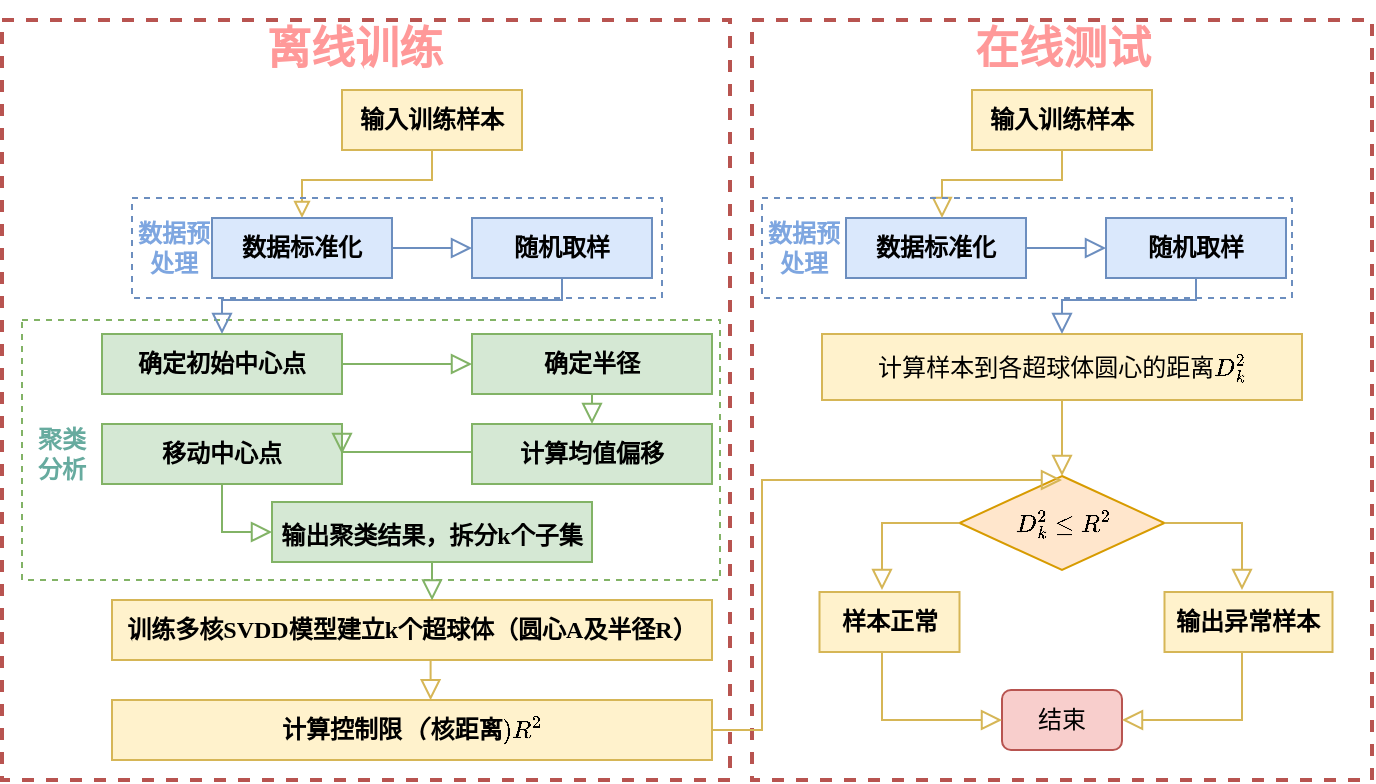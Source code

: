 <mxfile version="21.0.2" type="github">
  <diagram id="C5RBs43oDa-KdzZeNtuy" name="Page-1">
    <mxGraphModel dx="811" dy="509" grid="1" gridSize="10" guides="1" tooltips="1" connect="1" arrows="1" fold="1" page="1" pageScale="1" pageWidth="827" pageHeight="1169" math="1" shadow="0">
      <root>
        <mxCell id="WIyWlLk6GJQsqaUBKTNV-0" />
        <mxCell id="WIyWlLk6GJQsqaUBKTNV-1" parent="WIyWlLk6GJQsqaUBKTNV-0" />
        <mxCell id="QDwFRIU--g0toRV6Prhw-50" value="" style="rounded=0;whiteSpace=wrap;html=1;fontFamily=宋体;fillColor=none;strokeColor=#82b366;dashed=1;strokeWidth=1;" parent="WIyWlLk6GJQsqaUBKTNV-1" vertex="1">
          <mxGeometry x="440" y="200" width="349" height="130" as="geometry" />
        </mxCell>
        <mxCell id="QDwFRIU--g0toRV6Prhw-54" value="" style="rounded=0;whiteSpace=wrap;html=1;fontFamily=宋体;fillColor=none;strokeColor=#b85450;dashed=1;strokeWidth=2;" parent="WIyWlLk6GJQsqaUBKTNV-1" vertex="1">
          <mxGeometry x="430" y="50" width="364" height="380" as="geometry" />
        </mxCell>
        <mxCell id="QDwFRIU--g0toRV6Prhw-57" value="" style="rounded=0;whiteSpace=wrap;html=1;fontFamily=宋体;fillColor=none;strokeColor=#b85450;dashed=1;strokeWidth=2;" parent="WIyWlLk6GJQsqaUBKTNV-1" vertex="1">
          <mxGeometry x="805" y="50" width="310" height="380" as="geometry" />
        </mxCell>
        <mxCell id="QDwFRIU--g0toRV6Prhw-1" value="&lt;font style=&quot;vertical-align: inherit;&quot;&gt;&lt;font style=&quot;vertical-align: inherit;&quot;&gt;输入训练样本&lt;/font&gt;&lt;/font&gt;" style="rounded=0;whiteSpace=wrap;html=1;fontFamily=宋体;fontStyle=1;fillColor=#fff2cc;strokeColor=#d6b656;" parent="WIyWlLk6GJQsqaUBKTNV-1" vertex="1">
          <mxGeometry x="600" y="85" width="90" height="30" as="geometry" />
        </mxCell>
        <mxCell id="QDwFRIU--g0toRV6Prhw-2" value="" style="rounded=0;html=1;jettySize=auto;orthogonalLoop=1;fontSize=11;endArrow=block;endFill=0;strokeWidth=1;shadow=0;labelBackgroundColor=none;edgeStyle=orthogonalEdgeStyle;exitX=0.5;exitY=1;exitDx=0;exitDy=0;entryX=0.5;entryY=0;entryDx=0;entryDy=0;fontFamily=宋体;fontStyle=1;fillColor=#fff2cc;strokeColor=#d6b656;" parent="WIyWlLk6GJQsqaUBKTNV-1" source="QDwFRIU--g0toRV6Prhw-1" target="QDwFRIU--g0toRV6Prhw-5" edge="1">
          <mxGeometry relative="1" as="geometry">
            <mxPoint x="230" y="130" as="sourcePoint" />
            <mxPoint x="230" y="180" as="targetPoint" />
            <Array as="points">
              <mxPoint x="645" y="130" />
              <mxPoint x="580" y="130" />
            </Array>
          </mxGeometry>
        </mxCell>
        <mxCell id="QDwFRIU--g0toRV6Prhw-5" value="&lt;font style=&quot;vertical-align: inherit;&quot;&gt;&lt;font style=&quot;vertical-align: inherit;&quot;&gt;数据标准化&lt;/font&gt;&lt;/font&gt;" style="rounded=0;whiteSpace=wrap;html=1;fontFamily=宋体;fontStyle=1;fillColor=#dae8fc;strokeColor=#6c8ebf;" parent="WIyWlLk6GJQsqaUBKTNV-1" vertex="1">
          <mxGeometry x="535" y="149" width="90" height="30" as="geometry" />
        </mxCell>
        <mxCell id="QDwFRIU--g0toRV6Prhw-6" value="&lt;font style=&quot;vertical-align: inherit;&quot;&gt;&lt;font style=&quot;vertical-align: inherit;&quot;&gt;随机取样&lt;/font&gt;&lt;/font&gt;" style="rounded=0;whiteSpace=wrap;html=1;fontFamily=宋体;fontStyle=1;fillColor=#dae8fc;strokeColor=#6c8ebf;" parent="WIyWlLk6GJQsqaUBKTNV-1" vertex="1">
          <mxGeometry x="665" y="149" width="90" height="30" as="geometry" />
        </mxCell>
        <mxCell id="QDwFRIU--g0toRV6Prhw-9" value="" style="edgeStyle=orthogonalEdgeStyle;rounded=0;html=1;jettySize=auto;orthogonalLoop=1;fontSize=11;endArrow=block;endFill=0;endSize=8;strokeWidth=1;shadow=0;labelBackgroundColor=none;exitX=1;exitY=0.5;exitDx=0;exitDy=0;entryX=0;entryY=0.5;entryDx=0;entryDy=0;fontFamily=宋体;fontStyle=1;fillColor=#dae8fc;strokeColor=#6c8ebf;" parent="WIyWlLk6GJQsqaUBKTNV-1" source="QDwFRIU--g0toRV6Prhw-5" target="QDwFRIU--g0toRV6Prhw-6" edge="1">
          <mxGeometry y="10" relative="1" as="geometry">
            <mxPoint as="offset" />
            <mxPoint x="175" y="220" as="sourcePoint" />
            <mxPoint x="225" y="220" as="targetPoint" />
            <Array as="points">
              <mxPoint x="650" y="164" />
              <mxPoint x="650" y="164" />
            </Array>
          </mxGeometry>
        </mxCell>
        <mxCell id="QDwFRIU--g0toRV6Prhw-10" value="&lt;font style=&quot;vertical-align: inherit;&quot;&gt;&lt;font style=&quot;vertical-align: inherit;&quot;&gt;确定初始中心点&lt;/font&gt;&lt;/font&gt;" style="rounded=0;whiteSpace=wrap;html=1;fontFamily=宋体;fontStyle=1;fillColor=#d5e8d4;strokeColor=#82b366;" parent="WIyWlLk6GJQsqaUBKTNV-1" vertex="1">
          <mxGeometry x="480" y="207" width="120" height="30" as="geometry" />
        </mxCell>
        <mxCell id="QDwFRIU--g0toRV6Prhw-11" value="&lt;font style=&quot;vertical-align: inherit;&quot;&gt;&lt;font style=&quot;vertical-align: inherit;&quot;&gt;确定半径&lt;/font&gt;&lt;/font&gt;" style="rounded=0;whiteSpace=wrap;html=1;fontFamily=宋体;fontStyle=1;fillColor=#d5e8d4;strokeColor=#82b366;" parent="WIyWlLk6GJQsqaUBKTNV-1" vertex="1">
          <mxGeometry x="665" y="207" width="120" height="30" as="geometry" />
        </mxCell>
        <mxCell id="QDwFRIU--g0toRV6Prhw-12" value="&lt;font style=&quot;vertical-align: inherit;&quot;&gt;&lt;font style=&quot;vertical-align: inherit;&quot;&gt;计算均值偏移&lt;/font&gt;&lt;/font&gt;" style="rounded=0;whiteSpace=wrap;html=1;fontFamily=宋体;fontStyle=1;fillColor=#d5e8d4;strokeColor=#82b366;" parent="WIyWlLk6GJQsqaUBKTNV-1" vertex="1">
          <mxGeometry x="665" y="252" width="120" height="30" as="geometry" />
        </mxCell>
        <mxCell id="QDwFRIU--g0toRV6Prhw-13" value="&lt;font style=&quot;vertical-align: inherit;&quot;&gt;&lt;font style=&quot;vertical-align: inherit;&quot;&gt;移动中心点&lt;/font&gt;&lt;/font&gt;" style="rounded=0;whiteSpace=wrap;html=1;fontFamily=宋体;fontStyle=1;fillColor=#d5e8d4;strokeColor=#82b366;" parent="WIyWlLk6GJQsqaUBKTNV-1" vertex="1">
          <mxGeometry x="480" y="252" width="120" height="30" as="geometry" />
        </mxCell>
        <mxCell id="QDwFRIU--g0toRV6Prhw-14" value="&lt;font style=&quot;vertical-align: inherit;&quot;&gt;&lt;font style=&quot;vertical-align: inherit;&quot;&gt;输出聚类结果，&lt;/font&gt;&lt;/font&gt;拆分k个子集&lt;span style=&quot;font-size: medium; text-align: start;&quot;&gt;&lt;/span&gt;" style="rounded=0;whiteSpace=wrap;html=1;fontFamily=宋体;fontStyle=1;fillColor=#d5e8d4;strokeColor=#82b366;" parent="WIyWlLk6GJQsqaUBKTNV-1" vertex="1">
          <mxGeometry x="565" y="291" width="160" height="30" as="geometry" />
        </mxCell>
        <mxCell id="QDwFRIU--g0toRV6Prhw-15" value="" style="rounded=0;html=1;jettySize=auto;orthogonalLoop=1;fontSize=11;endArrow=block;endFill=0;endSize=8;strokeWidth=1;shadow=0;labelBackgroundColor=none;edgeStyle=orthogonalEdgeStyle;exitX=0.5;exitY=1;exitDx=0;exitDy=0;entryX=0.5;entryY=0;entryDx=0;entryDy=0;fontFamily=宋体;fontStyle=1;fillColor=#dae8fc;strokeColor=#6c8ebf;" parent="WIyWlLk6GJQsqaUBKTNV-1" source="QDwFRIU--g0toRV6Prhw-6" target="QDwFRIU--g0toRV6Prhw-10" edge="1">
          <mxGeometry relative="1" as="geometry">
            <mxPoint x="710" y="185" as="sourcePoint" />
            <mxPoint x="590" y="165" as="targetPoint" />
            <Array as="points">
              <mxPoint x="710" y="190" />
              <mxPoint x="540" y="190" />
            </Array>
          </mxGeometry>
        </mxCell>
        <mxCell id="QDwFRIU--g0toRV6Prhw-16" value="" style="edgeStyle=orthogonalEdgeStyle;rounded=0;html=1;jettySize=auto;orthogonalLoop=1;fontSize=11;endArrow=block;endFill=0;endSize=8;strokeWidth=1;shadow=0;labelBackgroundColor=none;exitX=1;exitY=0.5;exitDx=0;exitDy=0;entryX=0;entryY=0.5;entryDx=0;entryDy=0;fontFamily=宋体;fontStyle=1;fillColor=#d5e8d4;strokeColor=#82b366;" parent="WIyWlLk6GJQsqaUBKTNV-1" source="QDwFRIU--g0toRV6Prhw-10" target="QDwFRIU--g0toRV6Prhw-11" edge="1">
          <mxGeometry y="10" relative="1" as="geometry">
            <mxPoint as="offset" />
            <mxPoint x="635" y="180" as="sourcePoint" />
            <mxPoint x="675" y="180" as="targetPoint" />
            <Array as="points">
              <mxPoint x="630" y="222" />
              <mxPoint x="630" y="222" />
            </Array>
          </mxGeometry>
        </mxCell>
        <mxCell id="QDwFRIU--g0toRV6Prhw-17" value="" style="edgeStyle=orthogonalEdgeStyle;rounded=0;html=1;jettySize=auto;orthogonalLoop=1;fontSize=11;endArrow=block;endFill=0;endSize=8;strokeWidth=1;shadow=0;labelBackgroundColor=none;exitX=0.5;exitY=1;exitDx=0;exitDy=0;entryX=0.5;entryY=0;entryDx=0;entryDy=0;fontFamily=宋体;fontStyle=1;fillColor=#d5e8d4;strokeColor=#82b366;" parent="WIyWlLk6GJQsqaUBKTNV-1" source="QDwFRIU--g0toRV6Prhw-11" target="QDwFRIU--g0toRV6Prhw-12" edge="1">
          <mxGeometry y="10" relative="1" as="geometry">
            <mxPoint as="offset" />
            <mxPoint x="610" y="232" as="sourcePoint" />
            <mxPoint x="675" y="232" as="targetPoint" />
            <Array as="points" />
          </mxGeometry>
        </mxCell>
        <mxCell id="QDwFRIU--g0toRV6Prhw-19" value="" style="edgeStyle=orthogonalEdgeStyle;rounded=0;html=1;jettySize=auto;orthogonalLoop=1;fontSize=11;endArrow=block;endFill=0;endSize=8;strokeWidth=1;shadow=0;labelBackgroundColor=none;exitX=0;exitY=0.5;exitDx=0;exitDy=0;entryX=1;entryY=0.5;entryDx=0;entryDy=0;fontFamily=宋体;fontStyle=1;fillColor=#d5e8d4;strokeColor=#82b366;" parent="WIyWlLk6GJQsqaUBKTNV-1" source="QDwFRIU--g0toRV6Prhw-12" target="QDwFRIU--g0toRV6Prhw-13" edge="1">
          <mxGeometry y="10" relative="1" as="geometry">
            <mxPoint as="offset" />
            <mxPoint x="610" y="232" as="sourcePoint" />
            <mxPoint x="675" y="232" as="targetPoint" />
            <Array as="points">
              <mxPoint x="665" y="266" />
              <mxPoint x="600" y="266" />
            </Array>
          </mxGeometry>
        </mxCell>
        <mxCell id="QDwFRIU--g0toRV6Prhw-20" value="" style="edgeStyle=orthogonalEdgeStyle;rounded=0;html=1;jettySize=auto;orthogonalLoop=1;fontSize=11;endArrow=block;endFill=0;endSize=8;strokeWidth=1;shadow=0;labelBackgroundColor=none;entryX=0;entryY=0.5;entryDx=0;entryDy=0;exitX=0.5;exitY=1;exitDx=0;exitDy=0;fontFamily=宋体;fontStyle=1;fillColor=#d5e8d4;strokeColor=#82b366;" parent="WIyWlLk6GJQsqaUBKTNV-1" source="QDwFRIU--g0toRV6Prhw-13" target="QDwFRIU--g0toRV6Prhw-14" edge="1">
          <mxGeometry y="10" relative="1" as="geometry">
            <mxPoint as="offset" />
            <mxPoint x="540" y="290" as="sourcePoint" />
            <mxPoint x="565" y="301" as="targetPoint" />
            <Array as="points">
              <mxPoint x="540" y="306" />
            </Array>
          </mxGeometry>
        </mxCell>
        <mxCell id="QDwFRIU--g0toRV6Prhw-21" value="训练多核SVDD模型建立k个超球体（圆心A及半径R）" style="rounded=0;whiteSpace=wrap;html=1;fontFamily=宋体;fontStyle=1;fillColor=#fff2cc;strokeColor=#d6b656;" parent="WIyWlLk6GJQsqaUBKTNV-1" vertex="1">
          <mxGeometry x="485" y="340" width="300" height="30" as="geometry" />
        </mxCell>
        <mxCell id="QDwFRIU--g0toRV6Prhw-24" value="&lt;font style=&quot;vertical-align: inherit;&quot;&gt;&lt;font style=&quot;vertical-align: inherit;&quot;&gt;输入训练样本&lt;/font&gt;&lt;/font&gt;" style="rounded=0;whiteSpace=wrap;html=1;fontFamily=宋体;fontStyle=1;fillColor=#fff2cc;strokeColor=#d6b656;" parent="WIyWlLk6GJQsqaUBKTNV-1" vertex="1">
          <mxGeometry x="915" y="85" width="90" height="30" as="geometry" />
        </mxCell>
        <mxCell id="QDwFRIU--g0toRV6Prhw-25" value="&lt;font style=&quot;vertical-align: inherit;&quot;&gt;&lt;font style=&quot;vertical-align: inherit;&quot;&gt;数据标准化&lt;/font&gt;&lt;/font&gt;" style="rounded=0;whiteSpace=wrap;html=1;fontFamily=宋体;fontStyle=1;fillColor=#dae8fc;strokeColor=#6c8ebf;" parent="WIyWlLk6GJQsqaUBKTNV-1" vertex="1">
          <mxGeometry x="852" y="149" width="90" height="30" as="geometry" />
        </mxCell>
        <mxCell id="QDwFRIU--g0toRV6Prhw-26" value="&lt;font style=&quot;vertical-align: inherit;&quot;&gt;&lt;font style=&quot;vertical-align: inherit;&quot;&gt;随机取样&lt;/font&gt;&lt;/font&gt;" style="rounded=0;whiteSpace=wrap;html=1;fontFamily=宋体;fontStyle=1;fillColor=#dae8fc;strokeColor=#6c8ebf;" parent="WIyWlLk6GJQsqaUBKTNV-1" vertex="1">
          <mxGeometry x="982" y="149" width="90" height="30" as="geometry" />
        </mxCell>
        <mxCell id="QDwFRIU--g0toRV6Prhw-27" value="" style="edgeStyle=orthogonalEdgeStyle;rounded=0;html=1;jettySize=auto;orthogonalLoop=1;fontSize=11;endArrow=block;endFill=0;endSize=8;strokeWidth=1;shadow=0;labelBackgroundColor=none;exitX=1;exitY=0.5;exitDx=0;exitDy=0;entryX=0;entryY=0.5;entryDx=0;entryDy=0;fontFamily=宋体;fontStyle=1;fillColor=#dae8fc;strokeColor=#6c8ebf;" parent="WIyWlLk6GJQsqaUBKTNV-1" source="QDwFRIU--g0toRV6Prhw-25" target="QDwFRIU--g0toRV6Prhw-26" edge="1">
          <mxGeometry y="10" relative="1" as="geometry">
            <mxPoint as="offset" />
            <mxPoint x="492" y="220" as="sourcePoint" />
            <mxPoint x="542" y="220" as="targetPoint" />
            <Array as="points">
              <mxPoint x="967" y="164" />
              <mxPoint x="967" y="164" />
            </Array>
          </mxGeometry>
        </mxCell>
        <mxCell id="QDwFRIU--g0toRV6Prhw-28" value="$$计算样本到各超球体圆心的距离D_{k}^{2}$$" style="rounded=0;whiteSpace=wrap;html=1;fontFamily=宋体;fontStyle=0;fillColor=#fff2cc;strokeColor=#d6b656;" parent="WIyWlLk6GJQsqaUBKTNV-1" vertex="1">
          <mxGeometry x="840" y="207" width="240" height="33" as="geometry" />
        </mxCell>
        <mxCell id="QDwFRIU--g0toRV6Prhw-29" value="$$D_{k}^{2} \le R^{2}$$" style="rhombus;whiteSpace=wrap;html=1;fontFamily=宋体;fontStyle=1;fillColor=#ffe6cc;strokeColor=#d79b00;" parent="WIyWlLk6GJQsqaUBKTNV-1" vertex="1">
          <mxGeometry x="908.75" y="278" width="102.5" height="47" as="geometry" />
        </mxCell>
        <mxCell id="QDwFRIU--g0toRV6Prhw-30" value="" style="edgeStyle=orthogonalEdgeStyle;rounded=0;html=1;jettySize=auto;orthogonalLoop=1;fontSize=11;endArrow=block;endFill=0;endSize=8;strokeWidth=1;shadow=0;labelBackgroundColor=none;exitX=0.5;exitY=1;exitDx=0;exitDy=0;entryX=0.535;entryY=0.008;entryDx=0;entryDy=0;fontFamily=宋体;fontStyle=1;entryPerimeter=0;fillColor=#d5e8d4;strokeColor=#82b366;" parent="WIyWlLk6GJQsqaUBKTNV-1" source="QDwFRIU--g0toRV6Prhw-14" target="QDwFRIU--g0toRV6Prhw-21" edge="1">
          <mxGeometry y="10" relative="1" as="geometry">
            <mxPoint as="offset" />
            <mxPoint x="675" y="277" as="sourcePoint" />
            <mxPoint x="610" y="277" as="targetPoint" />
            <Array as="points">
              <mxPoint x="645" y="340" />
            </Array>
          </mxGeometry>
        </mxCell>
        <mxCell id="QDwFRIU--g0toRV6Prhw-31" value="" style="edgeStyle=orthogonalEdgeStyle;rounded=0;html=1;jettySize=auto;orthogonalLoop=1;fontSize=11;endArrow=block;endFill=0;endSize=8;strokeWidth=1;shadow=0;labelBackgroundColor=none;entryX=0.531;entryY=0.004;entryDx=0;entryDy=0;fontFamily=宋体;fontStyle=1;entryPerimeter=0;fillColor=#fff2cc;strokeColor=#d6b656;" parent="WIyWlLk6GJQsqaUBKTNV-1" edge="1">
          <mxGeometry y="10" relative="1" as="geometry">
            <mxPoint as="offset" />
            <mxPoint x="650" y="370" as="sourcePoint" />
            <mxPoint x="644.3" y="390.12" as="targetPoint" />
            <Array as="points">
              <mxPoint x="644" y="370" />
            </Array>
          </mxGeometry>
        </mxCell>
        <mxCell id="QDwFRIU--g0toRV6Prhw-32" value="" style="edgeStyle=orthogonalEdgeStyle;rounded=0;html=1;jettySize=auto;orthogonalLoop=1;fontSize=11;endArrow=block;endFill=0;endSize=8;strokeWidth=1;shadow=0;labelBackgroundColor=none;fontFamily=宋体;fontStyle=1;exitX=1;exitY=0.5;exitDx=0;exitDy=0;fillColor=#fff2cc;strokeColor=#d6b656;" parent="WIyWlLk6GJQsqaUBKTNV-1" edge="1">
          <mxGeometry y="10" relative="1" as="geometry">
            <mxPoint as="offset" />
            <mxPoint x="785" y="405" as="sourcePoint" />
            <mxPoint x="960" y="280" as="targetPoint" />
            <Array as="points">
              <mxPoint x="810" y="405" />
              <mxPoint x="810" y="280" />
            </Array>
          </mxGeometry>
        </mxCell>
        <mxCell id="QDwFRIU--g0toRV6Prhw-33" value="" style="rounded=0;html=1;jettySize=auto;orthogonalLoop=1;fontSize=11;endArrow=block;endFill=0;endSize=8;strokeWidth=1;shadow=0;labelBackgroundColor=none;edgeStyle=orthogonalEdgeStyle;exitX=0.5;exitY=1;exitDx=0;exitDy=0;entryX=0.5;entryY=0;entryDx=0;entryDy=0;fontFamily=宋体;fontStyle=1;fillColor=#dae8fc;strokeColor=#6c8ebf;" parent="WIyWlLk6GJQsqaUBKTNV-1" source="QDwFRIU--g0toRV6Prhw-26" target="QDwFRIU--g0toRV6Prhw-28" edge="1">
          <mxGeometry relative="1" as="geometry">
            <mxPoint x="1032.5" y="179" as="sourcePoint" />
            <mxPoint x="862.5" y="207" as="targetPoint" />
            <Array as="points">
              <mxPoint x="1027" y="190" />
              <mxPoint x="960" y="190" />
            </Array>
          </mxGeometry>
        </mxCell>
        <mxCell id="QDwFRIU--g0toRV6Prhw-34" value="" style="rounded=0;html=1;jettySize=auto;orthogonalLoop=1;fontSize=11;endArrow=block;endFill=0;endSize=8;strokeWidth=1;shadow=0;labelBackgroundColor=none;edgeStyle=orthogonalEdgeStyle;exitX=0.5;exitY=1;exitDx=0;exitDy=0;entryX=0.5;entryY=0;entryDx=0;entryDy=0;fontFamily=宋体;fontStyle=1;fillColor=#fff2cc;strokeColor=#d6b656;" parent="WIyWlLk6GJQsqaUBKTNV-1" edge="1">
          <mxGeometry relative="1" as="geometry">
            <mxPoint x="965" y="115" as="sourcePoint" />
            <mxPoint x="900" y="149" as="targetPoint" />
            <Array as="points">
              <mxPoint x="960" y="115" />
              <mxPoint x="960" y="130" />
              <mxPoint x="900" y="130" />
            </Array>
          </mxGeometry>
        </mxCell>
        <mxCell id="QDwFRIU--g0toRV6Prhw-35" value="" style="edgeStyle=orthogonalEdgeStyle;rounded=0;html=1;jettySize=auto;orthogonalLoop=1;fontSize=11;endArrow=block;endFill=0;endSize=8;strokeWidth=1;shadow=0;labelBackgroundColor=none;exitX=0.5;exitY=1;exitDx=0;exitDy=0;entryX=0.5;entryY=0;entryDx=0;entryDy=0;fontFamily=宋体;fontStyle=1;fillColor=#fff2cc;strokeColor=#d6b656;" parent="WIyWlLk6GJQsqaUBKTNV-1" source="QDwFRIU--g0toRV6Prhw-28" target="QDwFRIU--g0toRV6Prhw-29" edge="1">
          <mxGeometry y="10" relative="1" as="geometry">
            <mxPoint as="offset" />
            <mxPoint x="665" y="331" as="sourcePoint" />
            <mxPoint x="666" y="350" as="targetPoint" />
            <Array as="points">
              <mxPoint x="960" y="250" />
              <mxPoint x="960" y="250" />
            </Array>
          </mxGeometry>
        </mxCell>
        <mxCell id="QDwFRIU--g0toRV6Prhw-36" value="结束" style="rounded=1;whiteSpace=wrap;html=1;fontFamily=宋体;fillColor=#f8cecc;strokeColor=#b85450;" parent="WIyWlLk6GJQsqaUBKTNV-1" vertex="1">
          <mxGeometry x="930" y="385" width="60" height="30" as="geometry" />
        </mxCell>
        <mxCell id="QDwFRIU--g0toRV6Prhw-38" value="&lt;font style=&quot;vertical-align: inherit;&quot;&gt;&lt;font style=&quot;vertical-align: inherit;&quot;&gt;样本正常&lt;/font&gt;&lt;/font&gt;" style="rounded=0;whiteSpace=wrap;html=1;fontFamily=宋体;fontStyle=1;fillColor=#fff2cc;strokeColor=#d6b656;" parent="WIyWlLk6GJQsqaUBKTNV-1" vertex="1">
          <mxGeometry x="838.75" y="336" width="70" height="30" as="geometry" />
        </mxCell>
        <mxCell id="QDwFRIU--g0toRV6Prhw-40" value="" style="edgeStyle=orthogonalEdgeStyle;rounded=0;html=1;jettySize=auto;orthogonalLoop=1;fontSize=11;endArrow=block;endFill=0;endSize=8;strokeWidth=1;shadow=0;labelBackgroundColor=none;exitX=0;exitY=0.5;exitDx=0;exitDy=0;fontFamily=宋体;fontStyle=1;fillColor=#fff2cc;strokeColor=#d6b656;" parent="WIyWlLk6GJQsqaUBKTNV-1" source="QDwFRIU--g0toRV6Prhw-29" edge="1">
          <mxGeometry y="10" relative="1" as="geometry">
            <mxPoint as="offset" />
            <mxPoint x="970" y="265" as="sourcePoint" />
            <mxPoint x="870" y="335" as="targetPoint" />
            <Array as="points">
              <mxPoint x="870" y="301" />
            </Array>
          </mxGeometry>
        </mxCell>
        <mxCell id="QDwFRIU--g0toRV6Prhw-41" value="" style="edgeStyle=orthogonalEdgeStyle;rounded=0;html=1;jettySize=auto;orthogonalLoop=1;fontSize=11;endArrow=block;endFill=0;endSize=8;strokeWidth=1;shadow=0;labelBackgroundColor=none;exitX=0.5;exitY=1;exitDx=0;exitDy=0;fontFamily=宋体;fontStyle=1;fillColor=#fff2cc;strokeColor=#d6b656;" parent="WIyWlLk6GJQsqaUBKTNV-1" source="QDwFRIU--g0toRV6Prhw-38" target="QDwFRIU--g0toRV6Prhw-36" edge="1">
          <mxGeometry y="10" relative="1" as="geometry">
            <mxPoint as="offset" />
            <mxPoint x="919" y="312" as="sourcePoint" />
            <mxPoint x="880" y="345" as="targetPoint" />
            <Array as="points">
              <mxPoint x="870" y="366" />
              <mxPoint x="870" y="400" />
            </Array>
          </mxGeometry>
        </mxCell>
        <mxCell id="QDwFRIU--g0toRV6Prhw-42" value="&lt;font style=&quot;vertical-align: inherit;&quot;&gt;&lt;font style=&quot;vertical-align: inherit;&quot;&gt;输出异常样本&lt;/font&gt;&lt;/font&gt;" style="rounded=0;whiteSpace=wrap;html=1;fontFamily=宋体;fontStyle=1;fillColor=#fff2cc;strokeColor=#d6b656;" parent="WIyWlLk6GJQsqaUBKTNV-1" vertex="1">
          <mxGeometry x="1011.25" y="336" width="84" height="30" as="geometry" />
        </mxCell>
        <mxCell id="QDwFRIU--g0toRV6Prhw-43" value="" style="edgeStyle=orthogonalEdgeStyle;rounded=0;html=1;jettySize=auto;orthogonalLoop=1;fontSize=11;endArrow=block;endFill=0;endSize=8;strokeWidth=1;shadow=0;labelBackgroundColor=none;exitX=1;exitY=0.5;exitDx=0;exitDy=0;fontFamily=宋体;fontStyle=1;fillColor=#fff2cc;strokeColor=#d6b656;" parent="WIyWlLk6GJQsqaUBKTNV-1" source="QDwFRIU--g0toRV6Prhw-29" edge="1">
          <mxGeometry y="10" relative="1" as="geometry">
            <mxPoint as="offset" />
            <mxPoint x="919" y="312" as="sourcePoint" />
            <mxPoint x="1050" y="335" as="targetPoint" />
            <Array as="points">
              <mxPoint x="1050" y="301" />
              <mxPoint x="1050" y="335" />
            </Array>
          </mxGeometry>
        </mxCell>
        <mxCell id="QDwFRIU--g0toRV6Prhw-45" value="" style="edgeStyle=orthogonalEdgeStyle;rounded=0;html=1;jettySize=auto;orthogonalLoop=1;fontSize=11;endArrow=block;endFill=0;endSize=8;strokeWidth=1;shadow=0;labelBackgroundColor=none;exitX=0.5;exitY=1;exitDx=0;exitDy=0;fontFamily=宋体;fontStyle=1;entryX=1;entryY=0.5;entryDx=0;entryDy=0;fillColor=#fff2cc;strokeColor=#d6b656;" parent="WIyWlLk6GJQsqaUBKTNV-1" source="QDwFRIU--g0toRV6Prhw-42" target="QDwFRIU--g0toRV6Prhw-36" edge="1">
          <mxGeometry y="10" relative="1" as="geometry">
            <mxPoint as="offset" />
            <mxPoint x="1021" y="312" as="sourcePoint" />
            <mxPoint x="1060" y="345" as="targetPoint" />
            <Array as="points">
              <mxPoint x="1050" y="366" />
              <mxPoint x="1050" y="400" />
            </Array>
          </mxGeometry>
        </mxCell>
        <mxCell id="QDwFRIU--g0toRV6Prhw-46" value="" style="rounded=0;whiteSpace=wrap;html=1;fontFamily=宋体;fillColor=none;strokeColor=#6c8ebf;dashed=1;strokeWidth=1;" parent="WIyWlLk6GJQsqaUBKTNV-1" vertex="1">
          <mxGeometry x="495" y="139" width="265" height="50" as="geometry" />
        </mxCell>
        <mxCell id="QDwFRIU--g0toRV6Prhw-47" style="edgeStyle=orthogonalEdgeStyle;rounded=0;orthogonalLoop=1;jettySize=auto;html=1;exitX=0.5;exitY=1;exitDx=0;exitDy=0;fontFamily=宋体;" parent="WIyWlLk6GJQsqaUBKTNV-1" source="QDwFRIU--g0toRV6Prhw-46" target="QDwFRIU--g0toRV6Prhw-46" edge="1">
          <mxGeometry relative="1" as="geometry" />
        </mxCell>
        <mxCell id="QDwFRIU--g0toRV6Prhw-49" value="&lt;font color=&quot;#7ea6e0&quot;&gt;数据预处理&lt;/font&gt;" style="text;html=1;strokeColor=none;fillColor=none;align=center;verticalAlign=middle;whiteSpace=wrap;rounded=0;fontFamily=宋体;fontStyle=1" parent="WIyWlLk6GJQsqaUBKTNV-1" vertex="1">
          <mxGeometry x="496" y="149" width="40" height="30" as="geometry" />
        </mxCell>
        <mxCell id="QDwFRIU--g0toRV6Prhw-51" value="&lt;font color=&quot;#67ab9f&quot;&gt;聚类&lt;br&gt;分析&lt;/font&gt;" style="text;html=1;align=center;verticalAlign=middle;whiteSpace=wrap;rounded=0;fontFamily=宋体;fontStyle=1" parent="WIyWlLk6GJQsqaUBKTNV-1" vertex="1">
          <mxGeometry x="440" y="252" width="40" height="30" as="geometry" />
        </mxCell>
        <mxCell id="QDwFRIU--g0toRV6Prhw-52" value="" style="rounded=0;whiteSpace=wrap;html=1;fontFamily=宋体;fillColor=none;strokeColor=#6c8ebf;dashed=1;strokeWidth=1;" parent="WIyWlLk6GJQsqaUBKTNV-1" vertex="1">
          <mxGeometry x="810" y="139" width="265" height="50" as="geometry" />
        </mxCell>
        <mxCell id="QDwFRIU--g0toRV6Prhw-53" value="&lt;font color=&quot;#7ea6e0&quot;&gt;数据预处理&lt;/font&gt;" style="text;html=1;strokeColor=none;fillColor=none;align=center;verticalAlign=middle;whiteSpace=wrap;rounded=0;fontFamily=宋体;fontStyle=1" parent="WIyWlLk6GJQsqaUBKTNV-1" vertex="1">
          <mxGeometry x="811" y="149" width="40" height="30" as="geometry" />
        </mxCell>
        <mxCell id="QDwFRIU--g0toRV6Prhw-55" value="&lt;font style=&quot;font-size: 22px;&quot;&gt;离线训练&lt;/font&gt;" style="text;html=1;strokeColor=none;fillColor=none;align=center;verticalAlign=middle;whiteSpace=wrap;rounded=0;fontFamily=宋体;fontStyle=1;fontColor=#FF9999;fontSize=22;" parent="WIyWlLk6GJQsqaUBKTNV-1" vertex="1">
          <mxGeometry x="551.88" y="40" width="109.25" height="49" as="geometry" />
        </mxCell>
        <mxCell id="QDwFRIU--g0toRV6Prhw-58" value="&lt;font style=&quot;font-size: 22px;&quot;&gt;在线测试&lt;/font&gt;" style="text;html=1;strokeColor=none;fillColor=none;align=center;verticalAlign=middle;whiteSpace=wrap;rounded=0;fontFamily=宋体;fontStyle=1;fontColor=#FF9999;fontSize=22;" parent="WIyWlLk6GJQsqaUBKTNV-1" vertex="1">
          <mxGeometry x="901.63" y="40" width="116.75" height="49" as="geometry" />
        </mxCell>
        <mxCell id="0ThORJJTpja4YRJYXuxy-1" value="$$计算控制限（核距离)R^2$$" style="rounded=0;whiteSpace=wrap;html=1;fontFamily=宋体;fontStyle=1;fillColor=#fff2cc;strokeColor=#d6b656;" parent="WIyWlLk6GJQsqaUBKTNV-1" vertex="1">
          <mxGeometry x="485" y="390" width="300" height="30" as="geometry" />
        </mxCell>
      </root>
    </mxGraphModel>
  </diagram>
</mxfile>
